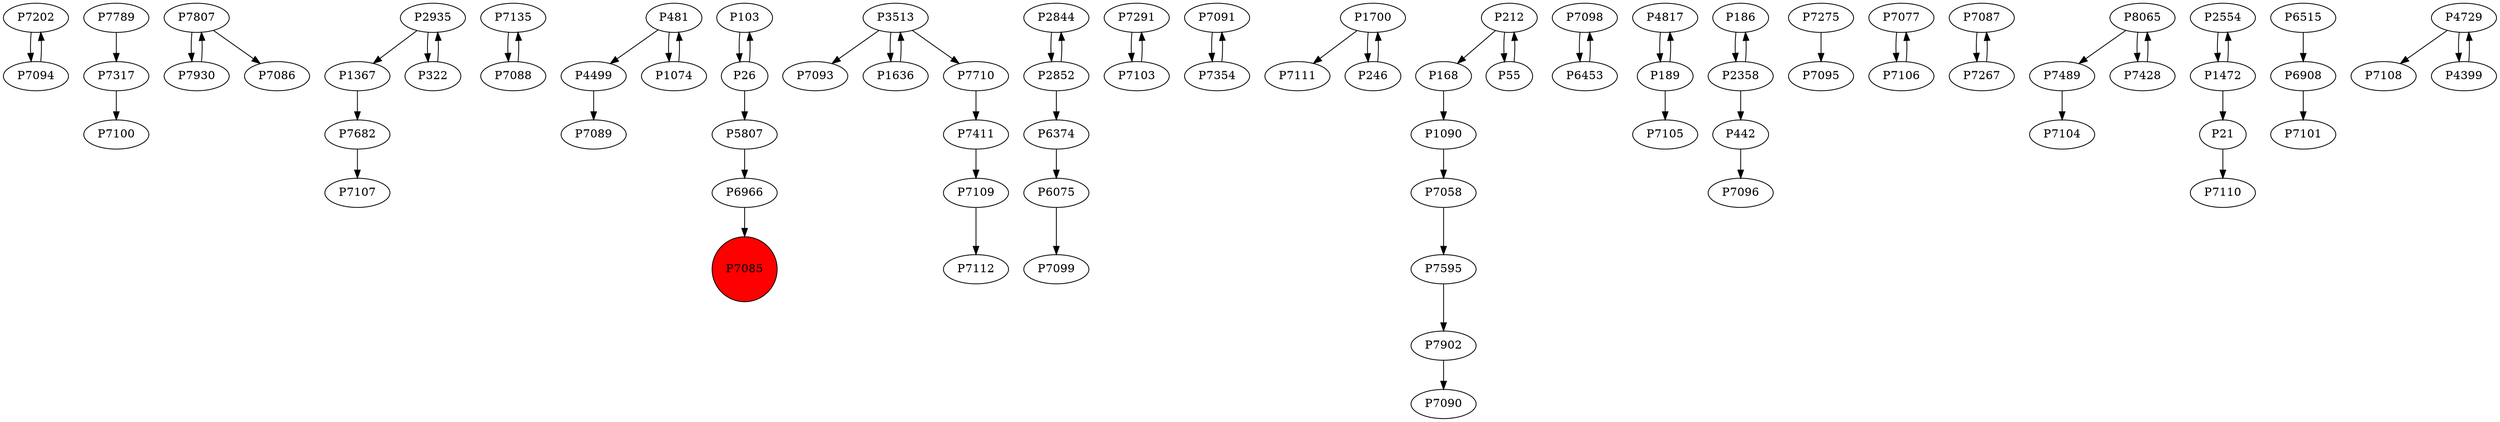 digraph {
	P7202 -> P7094
	P7317 -> P7100
	P7807 -> P7930
	P7682 -> P7107
	P7135 -> P7088
	P481 -> P4499
	P103 -> P26
	P2935 -> P1367
	P7109 -> P7112
	P2844 -> P2852
	P7930 -> P7807
	P7291 -> P7103
	P7091 -> P7354
	P1700 -> P7111
	P7088 -> P7135
	P7595 -> P7902
	P7098 -> P6453
	P4817 -> P189
	P1074 -> P481
	P2852 -> P6374
	P6966 -> P7085
	P1090 -> P7058
	P189 -> P4817
	P212 -> P168
	P2852 -> P2844
	P186 -> P2358
	P322 -> P2935
	P4499 -> P7089
	P7807 -> P7086
	P26 -> P103
	P7275 -> P7095
	P3513 -> P7093
	P1367 -> P7682
	P7077 -> P7106
	P7087 -> P7267
	P8065 -> P7489
	P2554 -> P1472
	P1636 -> P3513
	P5807 -> P6966
	P7267 -> P7087
	P3513 -> P7710
	P8065 -> P7428
	P1472 -> P2554
	P6515 -> P6908
	P212 -> P55
	P55 -> P212
	P2358 -> P442
	P7094 -> P7202
	P4729 -> P7108
	P442 -> P7096
	P7428 -> P8065
	P4729 -> P4399
	P1700 -> P246
	P3513 -> P1636
	P7354 -> P7091
	P7103 -> P7291
	P7789 -> P7317
	P481 -> P1074
	P7106 -> P7077
	P7902 -> P7090
	P21 -> P7110
	P6374 -> P6075
	P246 -> P1700
	P7489 -> P7104
	P168 -> P1090
	P6453 -> P7098
	P7058 -> P7595
	P189 -> P7105
	P7710 -> P7411
	P6075 -> P7099
	P7411 -> P7109
	P2935 -> P322
	P4399 -> P4729
	P2358 -> P186
	P26 -> P5807
	P1472 -> P21
	P6908 -> P7101
	P7085 [shape=circle]
	P7085 [style=filled]
	P7085 [fillcolor=red]
}